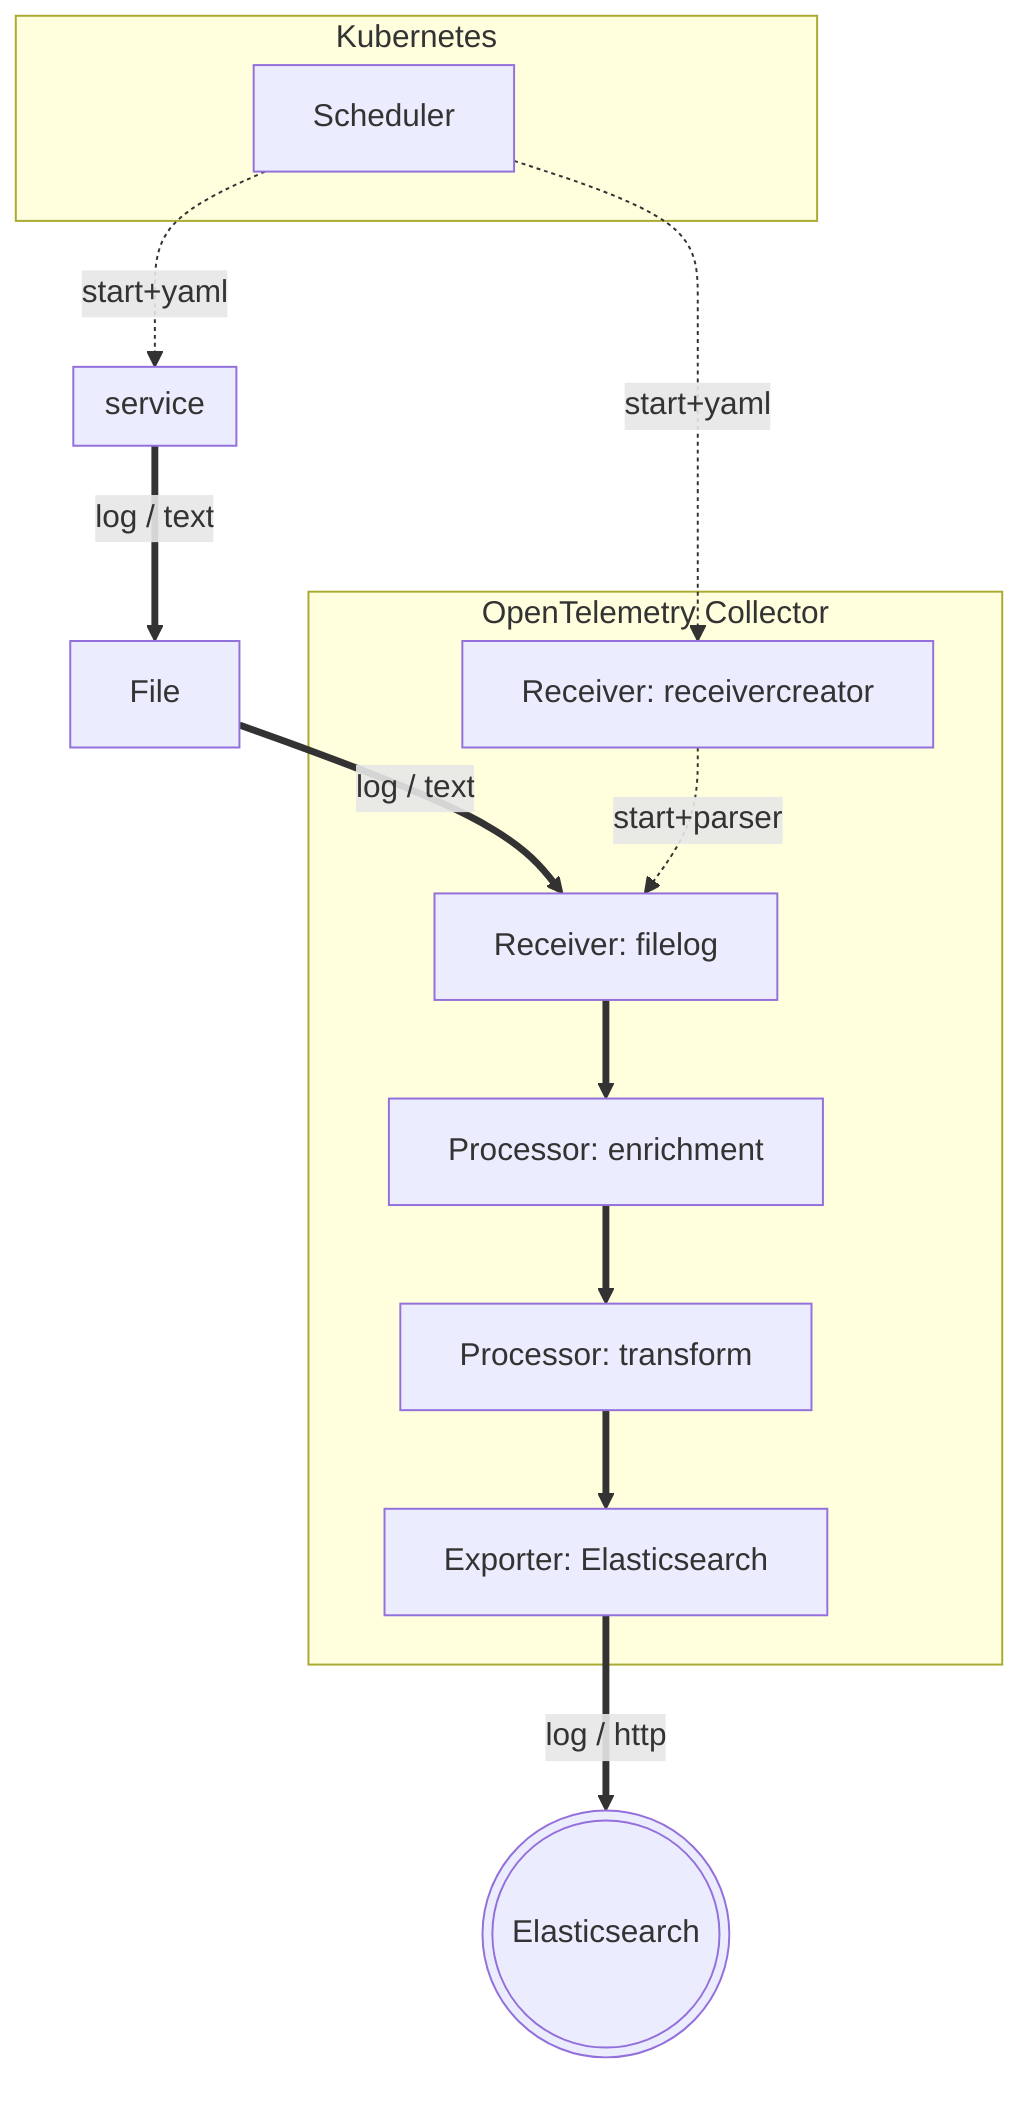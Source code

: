 flowchart TB

    subgraph Collector[OpenTelemetry Collector]
        RecvCreator[Receiver: receivercreator]
        FileRecv[Receiver: filelog]
        Processor1[Processor: enrichment]
        Processor2[Processor: transform]
        ElasticExporter[Exporter: Elasticsearch]
        FileRecv ==> Processor1 ==> Processor2 ==> ElasticExporter
    end

    subgraph Kubernetes
        Scheduler
    end

    Service1 == "log / text" ==> File
    File == "log / text" ==> FileRecv

    subgraph Service1[service]
    end

    Scheduler -. start+yaml .-> RecvCreator
    Scheduler -. start+yaml .-> Service1
    RecvCreator -. start+parser .-> FileRecv

    ElasticExporter == "log / http" ==> nodeId(((Elasticsearch)))